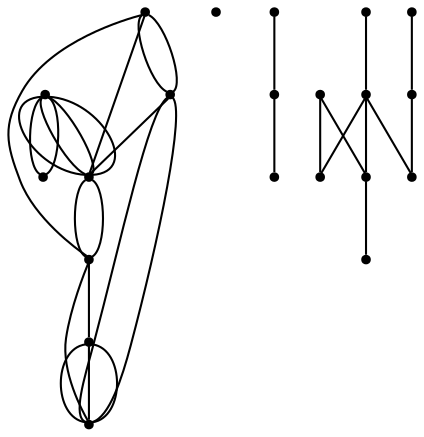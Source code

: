 graph {
  node [shape=point,comment="{\"directed\":false,\"doi\":\"10.1007/3-540-44541-2_5\",\"figure\":\"3 (1)\"}"]

  v0 [pos="1717.5000190734863,792.4487036717604"]
  v1 [pos="1684.499994913737,778.9465121052012"]
  v2 [pos="1650.99999109904,659.9274058134979"]
  v3 [pos="1588.9999707539878,821.453390285239"]
  v4 [pos="1587.5,746.441342092468"]
  v5 [pos="1584.4999949137373,584.9153576207268"]
  v6 [pos="1518.5000101725261,577.4142036722507"]
  v7 [pos="1486.7500305175781,547.6593635108236"]
  v8 [pos="1468.999989827474,629.9225992540896"]
  v9 [pos="1452.5000254313152,577.4142036722507"]
  v10 [pos="1408.0000241597495,783.9473661888535"]
  v11 [pos="1386.5000089009604,692.932699387697"]
  v12 [pos="1352.2500038146973,703.9344639124301"]
  v13 [pos="1344.7499910990398,600.4179162561474"]
  v14 [pos="1319.9999809265137,775.9460886789113"]
  v15 [pos="1313.4999910990398,498.4014849302579"]
  v16 [pos="1288.7499809265137,748.941705545793"]
  v17 [pos="1253.9999961853027,692.932699387697"]
  v18 [pos="1220.5000241597495,589.4160881429132"]
  v19 [pos="1216.9999758402507,680.9307513285333"]
  v20 [pos="1187.5,593.9168822536008"]

  v20 -- v17 [id="-2",pos="1187.5,593.9168822536008 1189.9707794189453,627.5972313559018 1189.9707794189453,627.5972313559018 1189.9707794189453,627.5972313559018 1192.2916412353516,653.4637618496215 1196.941630045573,705.201401209143 1207.058334350586,721.4622527206578 1217.175038655599,737.7233585861771 1232.7583312988281,718.5117462677629 1240.554173787435,708.906067285558 1253.9999961853027,692.932699387697 1253.9999961853027,692.932699387697 1253.9999961853027,692.932699387697"]
  v20 -- v17 [id="-3",pos="1187.5,593.9168822536008 1253.9999961853027,692.932699387697 1253.9999961853027,692.932699387697 1253.9999961853027,692.932699387697"]
  v19 -- v18 [id="-6",pos="1216.9999758402507,680.9307513285333 1216.5541330973308,660.1898991462037 1216.5541330973308,660.1898991462037 1216.5541330973308,660.1898991462037 1217.3249562581382,647.6962847962257 1218.8667297363281,622.7047320781921 1219.6333567301433,610.211117728214 1220.5000241597495,589.4160881429132 1220.5000241597495,589.4160881429132 1220.5000241597495,589.4160881429132"]
  v18 -- v15 [id="-9",pos="1220.5000241597495,589.4160881429132 1221.0291544596355,569.9171193878474 1221.0291544596355,569.9171193878474 1221.0291544596355,569.9171193878474 1222.6666768391929,558.5653001643387 1225.9375254313152,535.8575920532486 1240.29172261556,522.4386378346816 1254.6457926432292,509.01993797011914 1280.0833384195964,504.88999199807995 1292.8042093912761,502.82311135702616 1313.4999910990398,498.4014849302579 1313.4999910990398,498.4014849302579 1313.4999910990398,498.4014849302579"]
  v17 -- v20 [id="-14",pos="1253.9999961853027,692.932699387697 1252.2541046142578,661.6069053056069 1252.2541046142578,661.6069053056069 1252.2541046142578,661.6069053056069 1251.2083689371746,638.3447054645761 1249.120839436849,591.8164904724462 1244.0291086832683,564.6329149431153 1238.933308919271,537.4493394137844 1230.8375040690105,529.6106577012573 1224.050013224284,528.5647540345069 1217.2583262125652,527.518596013752 1211.7749532063804,533.2654703927785 1206.4542134602866,543.9964114911564 1201.1375427246094,554.7270982355298 1195.983378092448,570.4380363891861 1193.4083302815757,578.2975751300871 1187.5,593.9168822536008 1187.5,593.9168822536008 1187.5,593.9168822536008"]
  v17 -- v9 [id="-17",pos="1253.9999961853027,692.932699387697 1263.5541280110679,661.2152001385847 1263.5541280110679,661.2152001385847 1263.5541280110679,661.2152001385847 1270.4332987467449,637.0904858680913 1284.191640218099,588.8367333090268 1296.816635131836,562.54085325561 1309.441630045573,536.2449732021933 1320.9332784016929,531.9069656544241 1334.120814005534,529.7398695355737 1347.3125457763672,527.5687037526503 1362.2000376383464,527.5687037526503 1380.8708190917969,535.5200642891975 1399.5457967122397,543.4671008076673 1422.0041910807292,559.3695675267571 1433.233388264974,567.3166040452269 1452.5000254313152,577.4142036722507 1452.5000254313152,577.4142036722507 1452.5000254313152,577.4142036722507"]
  v16 -- v13 [id="-19",pos="1288.7499809265137,748.941705545793 1284.7124735514324,728.5009910888441 1284.7124735514324,728.5009910888441 1284.7124735514324,728.5009910888441 1292.1583811442058,728.3092081694059 1292.1583811442058,728.3092081694059 1292.1583811442058,728.3092081694059 1287.9708607991538,710.1312905255231 1287.1874491373699,679.4472951854387 1295.6832885742188,657.1643582619637 1304.18332417806,634.881675692493 1321.9624837239585,621.0046299117137 1330.8541615804038,614.0658526673194 1344.7499910990398,600.4179162561474 1344.7499910990398,600.4179162561474 1344.7499910990398,600.4179162561474"]
  v14 -- v17 [id="-21",pos="1319.9999809265137,775.9460886789113 1314.7541046142578,751.9964335520563 1314.7541046142578,751.9964335520563 1314.7541046142578,751.9964335520563 1312.179183959961,735.8978598954507 1307.0250193277996,703.6928276080981 1302.0957946777344,685.681511837202 1297.170893351237,667.6661264022331 1292.4708048502605,663.8406421736521 1287.3750050862632,663.3197251723134 1282.2832743326824,662.7988081709747 1276.800028483073,665.5783887328054 1272.1500396728516,670.1498932567605 1267.5041198730469,674.7257217987933 1263.695780436198,681.093219948946 1261.7916107177734,684.2772233780269 1253.9999961853027,692.932699387697 1253.9999961853027,692.932699387697 1253.9999961853027,692.932699387697"]
  v14 -- v6 [id="-24",pos="1319.9999809265137,775.9460886789113 1334.9666595458984,795.66163986886 1334.9666595458984,795.66163986886 1334.9666595458984,795.66163986886 1344.0166473388672,809.5514033498673 1362.1166229248047,837.3309303118821 1380.8291117350261,850.1496090796877 1399.5457967122397,862.9726118655708 1418.8707987467449,860.8304424391672 1437.9500071207683,846.8615748627417 1457.0332845052085,832.8927072863163 1475.86669921875,807.1009568699372 1489.2874399820964,761.4978273923916 1502.7083079020183,715.890628250773 1510.7083638509116,650.4801893761338 1514.7083282470703,617.770773097739 1518.5000101725261,577.4142036722507 1518.5000101725261,577.4142036722507 1518.5000101725261,577.4142036722507"]
  v13 -- v15 [id="-26",pos="1344.7499910990398,600.4179162561474 1346.120834350586,584.4862624150343 1346.120834350586,584.4862624150343 1346.120834350586,584.4862624150343 1346.554183959961,576.6473263485025 1347.4249521891277,560.9656389053706 1342.7916208902996,546.442533953009 1338.1582895914714,531.91510498257 1328.0166625976562,518.5421888388283 1322.9499816894531,511.8577655989941 1313.4999910990398,498.4014849302579 1313.4999910990398,498.4014849302579 1313.4999910990398,498.4014849302579"]
  v13 -- v12 [id="-27",pos="1344.7499910990398,600.4179162561474 1347.366714477539,623.1297576198117 1347.366714477539,623.1297576198117 1347.366714477539,623.1297576198117 1348.3375549316406,637.590545841056 1350.2791086832683,666.5159375936131 1351.2458801269531,680.9767258148576 1352.2500038146973,703.9344639124301 1352.2500038146973,703.9344639124301 1352.2500038146973,703.9344639124301"]
  v13 -- v8 [id="-30",pos="1344.7499910990398,600.4179162561474 1370.9208170572917,606.1562061875201 1370.9208170572917,606.1562061875201 1370.9208170572917,606.1562061875201 1388.8458251953125,610.8569225457917 1424.6958414713542,620.254285598262 1442.620849609375,624.9509322924606 1468.999989827474,629.9225992540896 1468.999989827474,629.9225992540896 1468.999989827474,629.9225992540896"]
  v11 -- v6 [id="-34",pos="1386.5000089009604,692.932699387697 1400.8249918619792,702.0092584519161 1400.8249918619792,702.0092584519161 1400.8249918619792,702.0092584519161 1408.1417083740234,706.8557196548006 1422.7750142415366,716.5488964145741 1436.620839436849,722.4623726665874 1450.4666646321616,728.3717792545276 1463.5250091552734,730.5055549987807 1476.1500040690105,706.6931874458868 1488.7708028157554,682.8770045829245 1500.9583791097007,633.1190024408929 1507.0499420166016,608.2441982109523 1518.5000101725261,577.4142036722507 1518.5000101725261,577.4142036722507 1518.5000101725261,577.4142036722507"]
  v10 -- v12 [id="-37",pos="1408.0000241597495,783.9473661888535 1391.183344523112,773.362424289093 1391.183344523112,773.362424289093 1391.183344523112,773.362424289093 1381.6624959309897,766.3152922387562 1362.6291910807292,752.2172128280143 1354.7791798909507,740.798752855311 1346.9249725341797,729.3759688645301 1350.2583821614585,720.628734647715 1351.9208272298179,716.2530827072709 1352.2500038146973,703.9344639124301 1352.2500038146973,703.9344639124301 1352.2500038146973,703.9344639124301"]
  v10 -- v8 [id="-38",pos="1408.0000241597495,783.9473661888535 1424.483362833659,777.7296825473866 1424.483362833659,777.7296825473866 1424.483362833659,777.7296825473866 1432.925033569336,773.67909502477 1449.8083750406902,765.5776656255325 1459.0583801269531,754.3217378617429 1468.3083852132163,743.0614860798759 1469.9291229248047,728.6467359334569 1470.4792022705078,708.7603224409452 1471.0291544596355,688.8695849303559 1470.5125172932944,663.503114409601 1470.254135131836,650.8217868042578 1468.999989827474,629.9225992540896 1468.999989827474,629.9225992540896 1468.999989827474,629.9225992540896"]
  v8 -- v7 [id="-47",pos="1468.999989827474,629.9225992540896 1474.7291564941406,620.5251726131182 1474.7291564941406,620.5251726131182 1474.7291564941406,620.5251726131182 1476.379140218099,618.2039379675045 1479.6791076660156,613.5657926943546 1481.9583892822266,602.4182197365077 1484.2416127522788,591.2706467786606 1485.504150390625,573.6177158001894 1486.1375172932944,564.7913774879561 1486.7500305175781,547.6593635108236 1486.7500305175781,547.6593635108236 1486.7500305175781,547.6593635108236"]
  v9 -- v6 [id="-48",pos="1452.5000254313152,577.4142036722507 1459.3124389648438,588.7243088390114 1459.3124389648438,588.7243088390114 1459.3124389648438,588.7243088390114 1461.9208017985027,593.2251029496989 1467.1457926432292,602.2223671529965 1472.1416473388672,606.6354091321109 1477.1375020345054,611.0446358011569 1481.9042205810547,610.8696402460197 1488.2583618164062,605.5104013699424 1494.6125030517578,600.1511624938652 1502.5583902994792,589.607680296848 1506.5291086832683,584.336193552344 1518.5000101725261,577.4142036722507 1518.5000101725261,577.4142036722507 1518.5000101725261,577.4142036722507"]
  v6 -- v9 [id="-53",pos="1518.5000101725261,577.4142036722507 1512.8166198730469,552.6268972198786 1512.8166198730469,552.6268972198786 1512.8166198730469,552.6268972198786 1509.9166870117188,535.8448743530206 1504.116694132487,502.27701330923605 1498.7458546956382,484.257558210194 1493.375015258789,466.238103111152 1488.433329264323,463.7624755847705 1484.0208689371746,463.9417951579852 1479.6082814534507,464.11679071312244 1475.7250467936199,466.9421549957739 1471.0124969482422,484.96593411289336 1466.2999471028647,502.98564356594 1460.754140218099,536.2035134994501 1457.9832712809246,552.8102864571663 1452.5000254313152,577.4142036722507 1452.5000254313152,577.4142036722507 1452.5000254313152,577.4142036722507"]
  v6 -- v2 [id="-57",pos="1518.5000101725261,577.4142036722507 1524.7917175292969,551.5016351037056 1524.7917175292969,551.5016351037056 1524.7917175292969,551.5016351037056 1527.8416951497397,533.4737863225131 1533.941650390625,497.40969507797763 1544.045893351237,479.3775222787077 1554.1458129882812,461.3456038334423 1568.2500203450522,461.3456038334423 1583.2667032877605,461.3456038334423 1598.2833862304688,461.3456038334423 1614.2125447591147,461.3456038334423 1625.7041931152346,493.0798268583544 1637.1958414713542,524.8099802191936 1644.249979654948,588.274356604945 1647.7750142415366,620.0085796298571 1650.99999109904,659.9274058134979 1650.99999109904,659.9274058134979 1650.99999109904,659.9274058134979"]
  v6 -- v2 [id="-58",pos="1518.5000101725261,577.4142036722507 1529.7125498453777,603.6683696689196 1529.7125498453777,603.6683696689196 1529.7125498453777,603.6683696689196 1533.3457946777344,626.326224395116 1540.612538655599,671.641933847509 1551.300048828125,695.8457522134205 1561.983362833659,720.0536402434051 1576.0874430338542,723.1458218768398 1589.1457875569663,721.5790012087508 1602.2000630696616,720.0121805406618 1614.2166137695315,713.7820335529714 1623.2166290283205,703.4926510065095 1632.2166442871096,693.2035228140522 1638.2041931152346,678.8597374349054 1641.1958058675132,671.6877175683297 1650.99999109904,659.9274058134979 1650.99999109904,659.9274058134979 1650.99999109904,659.9274058134979"]
  v6 -- v2 [id="-59",pos="1518.5000101725261,577.4142036722507 1526.858393351237,616.6078665888912 1526.858393351237,616.6078665888912 1526.858393351237,616.6078665888912 1529.1624704996746,650.1174805656315 1533.7624867757163,717.140778183185 1545.0916290283203,752.0381476088041 1556.4207712809246,786.9311930163458 1574.4791666666667,789.698310231953 1588.7332916259766,791.0817416627543 1602.9833475748699,792.4654274475602 1613.433329264323,792.4654274475602 1622.9000091552737,771.7371021999552 1632.3708852132163,751.0087769523502 1640.8583323160808,709.5561961212131 1645.104217529297,688.8278708736082 1650.99999109904,659.9274058134979 1650.99999109904,659.9274058134979 1650.99999109904,659.9274058134979"]
  v4 -- v5 [id="-61",pos="1587.5,746.441342092468 1587.541707356771,713.8153539275688 1587.541707356771,713.8153539275688 1587.541707356771,713.8153539275688 1587.0750427246094,689.6738522927744 1586.1375172932944,641.3911033771901 1585.6666564941406,617.2498560964003 1584.4999949137373,584.9153576207268 1584.4999949137373,584.9153576207268 1584.4999949137373,584.9153576207268"]
  v3 -- v4 [id="-65",pos="1588.9999707539878,821.453390285239 1588.0208333333335,803.3505070727014 1588.0208333333335,803.3505070727014 1588.0208333333335,803.3505070727014 1588.0750020345054,793.5739021994323 1588.1916046142578,774.0250164709715 1588.2499694824219,764.2484115977024 1587.5,746.441342092468 1587.5,746.441342092468 1587.5,746.441342092468"]
  v2 -- v0 [id="-73",pos="1650.99999109904,659.9274058134979 1658.5416158040366,696.5709154804208 1658.5416158040366,696.5709154804208 1658.5416158040366,696.5709154804208 1659.916687011719,727.4548330680892 1662.6583099365237,789.2315706335855 1668.3375040690105,821.3992128822678 1674.0208943684897,853.56685513095 1682.6375325520835,856.1256564168227 1689.8166656494143,856.1256564168227 1696.999994913737,856.1256564168227 1702.745819091797,853.56685513095 1706.5250396728518,843.7818565755304 1710.3041330973308,834.0011820381883 1712.116622924805,817.0027039134497 1713.0208333333335,808.5011756650395 1717.5000190734863,792.4487036717604 1717.5000190734863,792.4487036717604 1717.5000190734863,792.4487036717604"]
  v2 -- v0 [id="-78",pos="1650.99999109904,659.9274058134979 1717.5000190734863,792.4487036717604 1717.5000190734863,792.4487036717604 1717.5000190734863,792.4487036717604"]
  v2 -- v6 [id="-87",pos="1650.99999109904,659.9274058134979 1652.437464396159,698.5419046617556 1652.437464396159,698.5419046617556 1652.437464396159,698.5419046617556 1648.604202270508,730.5721957479753 1640.941619873047,794.6281995483331 1629.4041951497397,826.658490634553 1617.870839436849,858.6885273667683 1602.4625142415366,858.6885273667683 1587.1833801269531,856.8841400584204 1571.9083150227866,855.0794983960677 1556.7583719889324,851.4747934434448 1545.8750406901042,805.8467372734523 1534.9917093912761,760.2227507675328 1528.370793660482,672.5794827083167 1525.0625610351562,628.7558138466723 1518.5000101725261,577.4142036722507 1518.5000101725261,577.4142036722507 1518.5000101725261,577.4142036722507"]
  v14 -- v17 [id="-96",pos="1319.9999809265137,775.9460886789113 1316.3916269938152,795.0784061364042 1316.3916269938152,795.0784061364042 1316.3916269938152,795.0784061364042 1314.8999532063804,806.2633691329214 1311.9125366210938,828.6338038339652 1307.937494913737,841.0981674734189 1303.9624532063804,853.56685513095 1299.0000406901042,856.1256564168227 1293.5166676839194,855.8672327481897 1288.0292256673179,855.604739415484 1282.0208231608074,852.5209514641997 1275.850041707357,826.1998903643314 1269.6791330973308,799.8831532825408 1263.3458455403647,750.3337214242482 1260.1749420166016,725.5588783180997 1253.9999961853027,692.932699387697 1253.9999961853027,692.932699387697 1253.9999961853027,692.932699387697"]
  v11 -- v9 [id="-100",pos="1386.5000089009604,692.932699387697 1452.5000254313152,577.4142036722507 1452.5000254313152,577.4142036722507 1452.5000254313152,577.4142036722507"]
  v11 -- v14 [id="-31",pos="1386.5000089009604,692.932699387697 1378.624979654948,681.526639172716 1378.624979654948,681.526639172716 1378.624979654948,681.526639172716 1374.870808919271,677.2260216636171 1367.3624674479167,668.6204626273418 1359.4249725341797,662.7029167112556 1351.491673787435,656.7894404592423 1343.133290608724,653.5596533093407 1336.9707743326824,670.9790873116258 1330.8124542236328,688.4028453319885 1326.8500010172527,726.4755701505336 1324.8666127522788,745.511932559806 1319.9999809265137,775.9460886789113 1319.9999809265137,775.9460886789113 1319.9999809265137,775.9460886789113"]
  v9 -- v20 [id="-42",pos="1452.5000254313152,577.4142036722507 1445.4499562581382,550.0848832983069 1445.4499562581382,550.0848832983069 1445.4499562581382,550.0848832983069 1441.0208384195964,530.7817035382511 1432.1666717529297,492.1755983721439 1394.1791534423828,474.17267628339835 1356.191635131836,456.1654301765752 1289.0749613444011,458.7534821729722 1249.7957865397136,480.5734948081483 1210.5208079020183,502.38969213325606 1199.0833282470703,543.4378500971429 1193.3625539143882,563.9578594150133 1187.5,593.9168822536008 1187.5,593.9168822536008 1187.5,593.9168822536008"]
  v11 -- v14 [id="-92",pos="1386.5000089009604,692.932699387697 1319.9999809265137,775.9460886789113 1319.9999809265137,775.9460886789113 1319.9999809265137,775.9460886789113"]
}